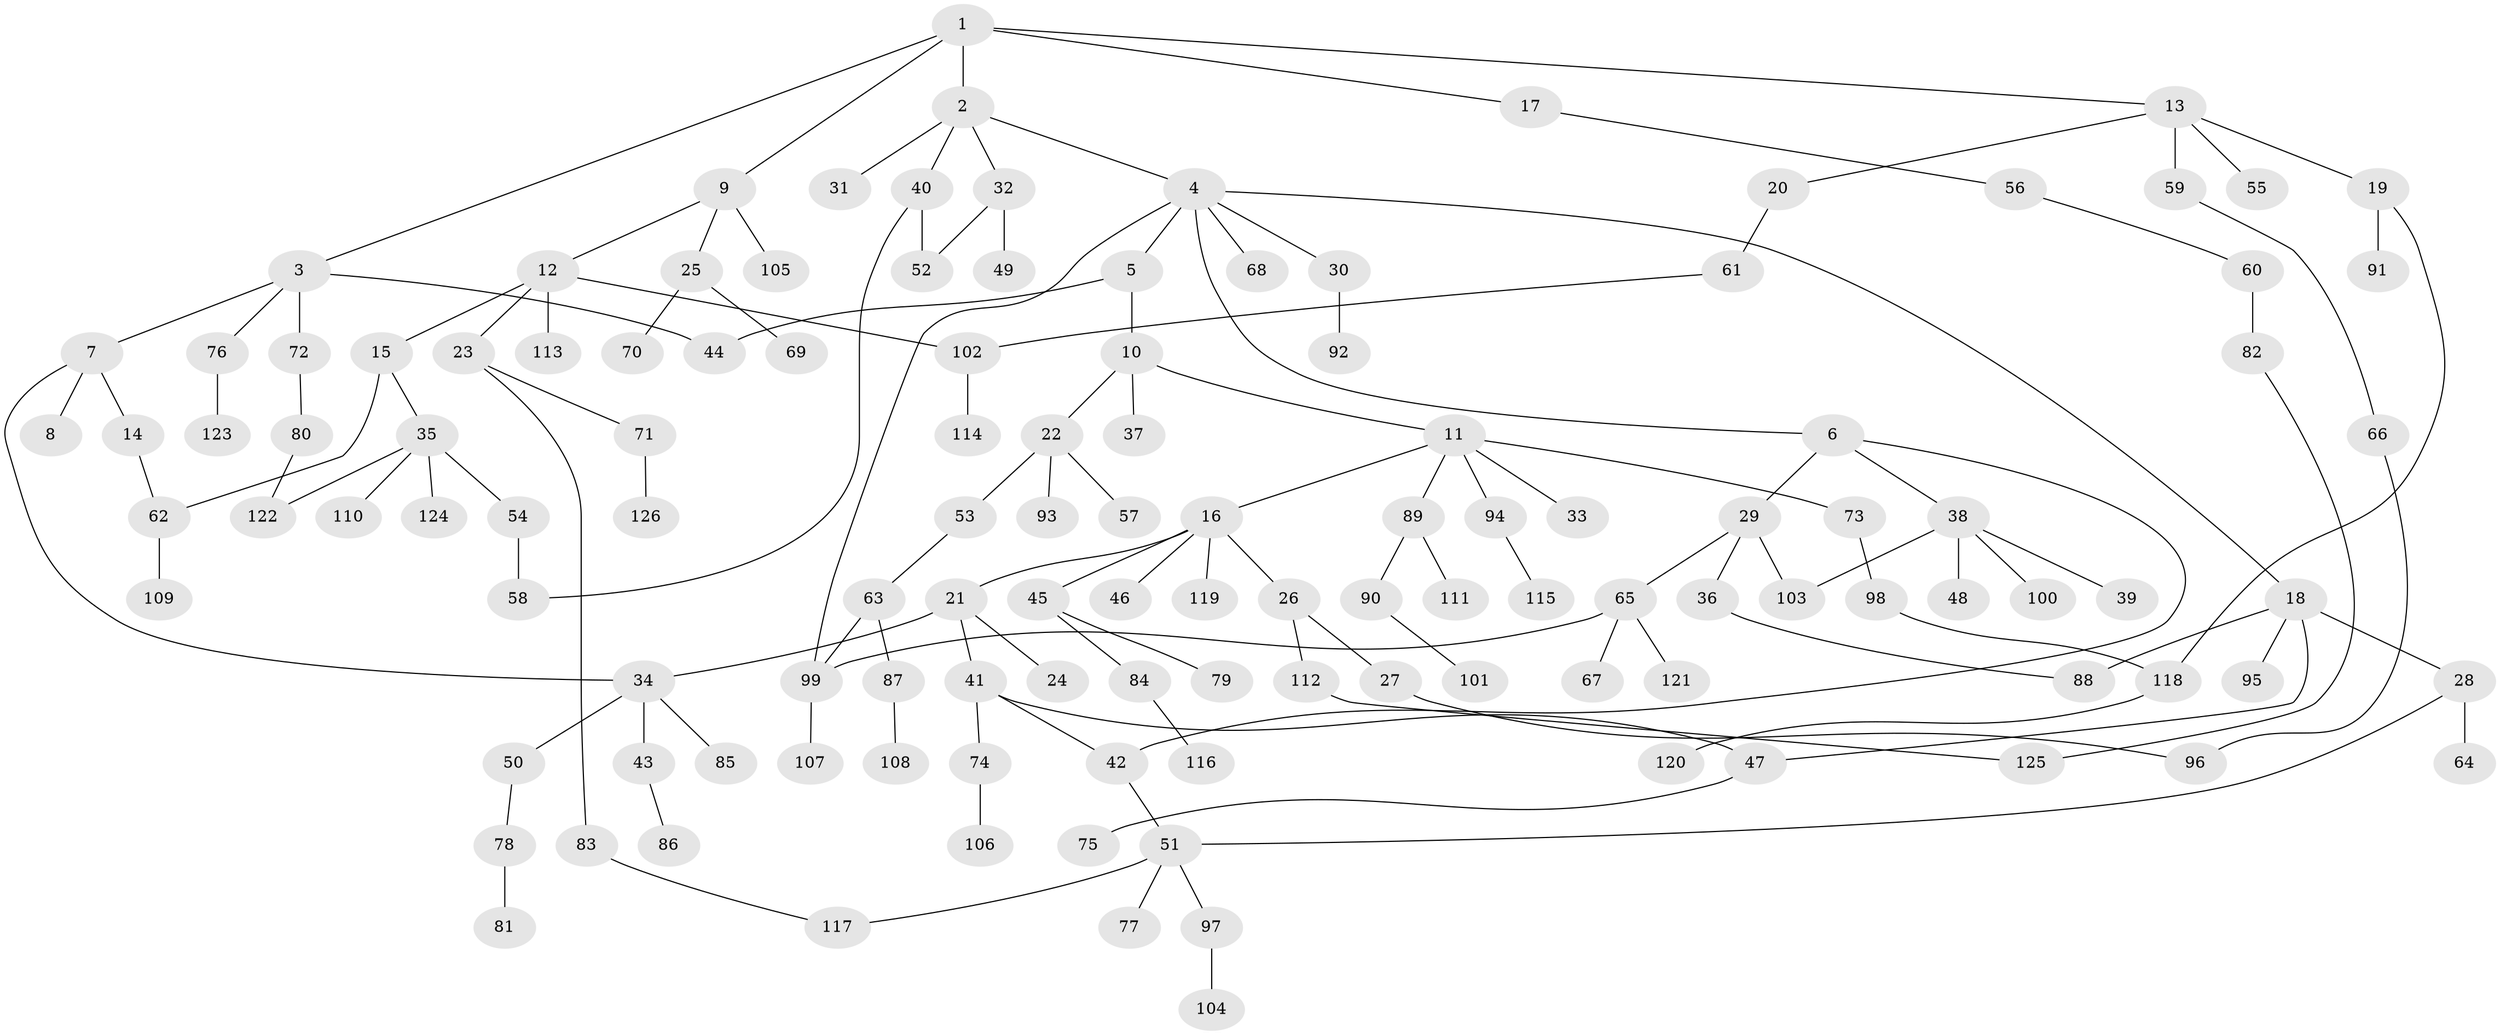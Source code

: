 // Generated by graph-tools (version 1.1) at 2025/10/02/27/25 16:10:54]
// undirected, 126 vertices, 143 edges
graph export_dot {
graph [start="1"]
  node [color=gray90,style=filled];
  1;
  2;
  3;
  4;
  5;
  6;
  7;
  8;
  9;
  10;
  11;
  12;
  13;
  14;
  15;
  16;
  17;
  18;
  19;
  20;
  21;
  22;
  23;
  24;
  25;
  26;
  27;
  28;
  29;
  30;
  31;
  32;
  33;
  34;
  35;
  36;
  37;
  38;
  39;
  40;
  41;
  42;
  43;
  44;
  45;
  46;
  47;
  48;
  49;
  50;
  51;
  52;
  53;
  54;
  55;
  56;
  57;
  58;
  59;
  60;
  61;
  62;
  63;
  64;
  65;
  66;
  67;
  68;
  69;
  70;
  71;
  72;
  73;
  74;
  75;
  76;
  77;
  78;
  79;
  80;
  81;
  82;
  83;
  84;
  85;
  86;
  87;
  88;
  89;
  90;
  91;
  92;
  93;
  94;
  95;
  96;
  97;
  98;
  99;
  100;
  101;
  102;
  103;
  104;
  105;
  106;
  107;
  108;
  109;
  110;
  111;
  112;
  113;
  114;
  115;
  116;
  117;
  118;
  119;
  120;
  121;
  122;
  123;
  124;
  125;
  126;
  1 -- 2;
  1 -- 3;
  1 -- 9;
  1 -- 13;
  1 -- 17;
  2 -- 4;
  2 -- 31;
  2 -- 32;
  2 -- 40;
  3 -- 7;
  3 -- 44;
  3 -- 72;
  3 -- 76;
  4 -- 5;
  4 -- 6;
  4 -- 18;
  4 -- 30;
  4 -- 68;
  4 -- 99;
  5 -- 10;
  5 -- 44;
  6 -- 29;
  6 -- 38;
  6 -- 42;
  7 -- 8;
  7 -- 14;
  7 -- 34;
  9 -- 12;
  9 -- 25;
  9 -- 105;
  10 -- 11;
  10 -- 22;
  10 -- 37;
  11 -- 16;
  11 -- 33;
  11 -- 73;
  11 -- 89;
  11 -- 94;
  12 -- 15;
  12 -- 23;
  12 -- 113;
  12 -- 102;
  13 -- 19;
  13 -- 20;
  13 -- 55;
  13 -- 59;
  14 -- 62;
  15 -- 35;
  15 -- 62;
  16 -- 21;
  16 -- 26;
  16 -- 45;
  16 -- 46;
  16 -- 119;
  17 -- 56;
  18 -- 28;
  18 -- 47;
  18 -- 88;
  18 -- 95;
  19 -- 91;
  19 -- 118;
  20 -- 61;
  21 -- 24;
  21 -- 41;
  21 -- 34;
  22 -- 53;
  22 -- 57;
  22 -- 93;
  23 -- 71;
  23 -- 83;
  25 -- 69;
  25 -- 70;
  26 -- 27;
  26 -- 112;
  27 -- 96;
  28 -- 64;
  28 -- 51;
  29 -- 36;
  29 -- 65;
  29 -- 103;
  30 -- 92;
  32 -- 49;
  32 -- 52;
  34 -- 43;
  34 -- 50;
  34 -- 85;
  35 -- 54;
  35 -- 110;
  35 -- 124;
  35 -- 122;
  36 -- 88;
  38 -- 39;
  38 -- 48;
  38 -- 100;
  38 -- 103;
  40 -- 52;
  40 -- 58;
  41 -- 74;
  41 -- 42;
  41 -- 47;
  42 -- 51;
  43 -- 86;
  45 -- 79;
  45 -- 84;
  47 -- 75;
  50 -- 78;
  51 -- 77;
  51 -- 97;
  51 -- 117;
  53 -- 63;
  54 -- 58;
  56 -- 60;
  59 -- 66;
  60 -- 82;
  61 -- 102;
  62 -- 109;
  63 -- 87;
  63 -- 99;
  65 -- 67;
  65 -- 121;
  65 -- 99;
  66 -- 96;
  71 -- 126;
  72 -- 80;
  73 -- 98;
  74 -- 106;
  76 -- 123;
  78 -- 81;
  80 -- 122;
  82 -- 125;
  83 -- 117;
  84 -- 116;
  87 -- 108;
  89 -- 90;
  89 -- 111;
  90 -- 101;
  94 -- 115;
  97 -- 104;
  98 -- 118;
  99 -- 107;
  102 -- 114;
  112 -- 125;
  118 -- 120;
}
